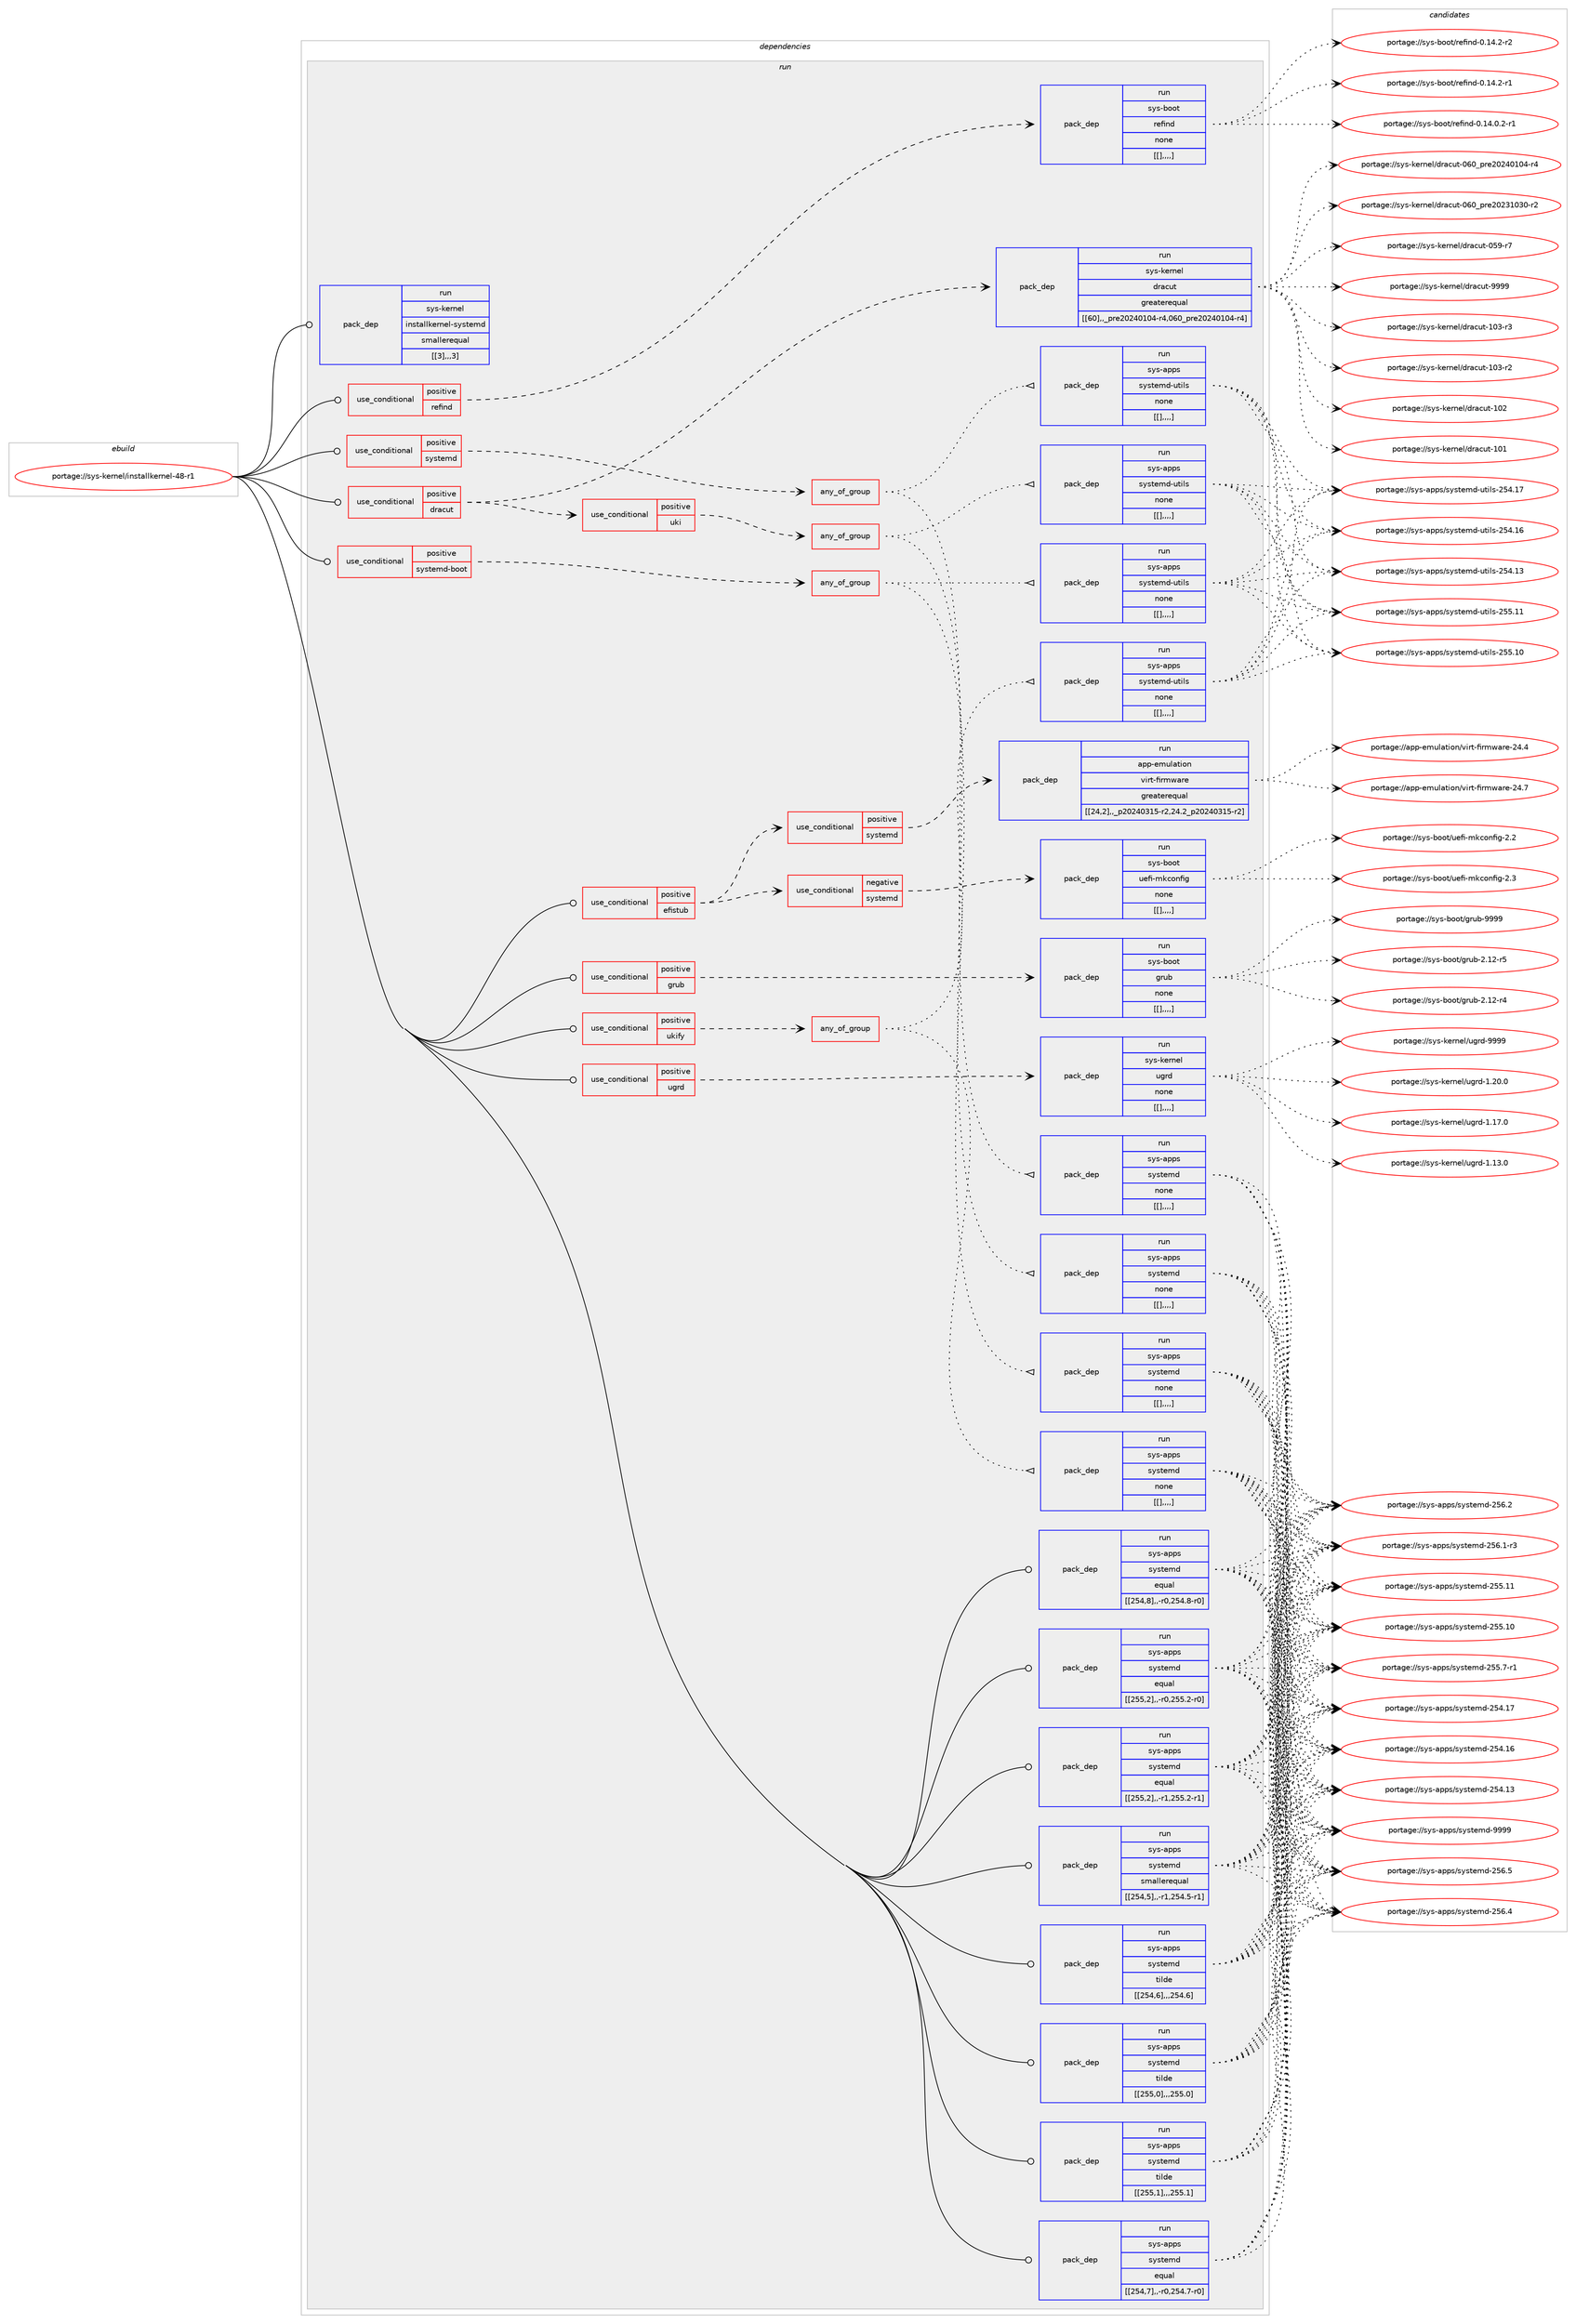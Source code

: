 digraph prolog {

# *************
# Graph options
# *************

newrank=true;
concentrate=true;
compound=true;
graph [rankdir=LR,fontname=Helvetica,fontsize=10,ranksep=1.5];#, ranksep=2.5, nodesep=0.2];
edge  [arrowhead=vee];
node  [fontname=Helvetica,fontsize=10];

# **********
# The ebuild
# **********

subgraph cluster_leftcol {
color=gray;
label=<<i>ebuild</i>>;
id [label="portage://sys-kernel/installkernel-48-r1", color=red, width=4, href="../sys-kernel/installkernel-48-r1.svg"];
}

# ****************
# The dependencies
# ****************

subgraph cluster_midcol {
color=gray;
label=<<i>dependencies</i>>;
subgraph cluster_compile {
fillcolor="#eeeeee";
style=filled;
label=<<i>compile</i>>;
}
subgraph cluster_compileandrun {
fillcolor="#eeeeee";
style=filled;
label=<<i>compile and run</i>>;
}
subgraph cluster_run {
fillcolor="#eeeeee";
style=filled;
label=<<i>run</i>>;
subgraph cond121515 {
dependency457006 [label=<<TABLE BORDER="0" CELLBORDER="1" CELLSPACING="0" CELLPADDING="4"><TR><TD ROWSPAN="3" CELLPADDING="10">use_conditional</TD></TR><TR><TD>positive</TD></TR><TR><TD>dracut</TD></TR></TABLE>>, shape=none, color=red];
subgraph pack332381 {
dependency457007 [label=<<TABLE BORDER="0" CELLBORDER="1" CELLSPACING="0" CELLPADDING="4" WIDTH="220"><TR><TD ROWSPAN="6" CELLPADDING="30">pack_dep</TD></TR><TR><TD WIDTH="110">run</TD></TR><TR><TD>sys-kernel</TD></TR><TR><TD>dracut</TD></TR><TR><TD>greaterequal</TD></TR><TR><TD>[[60],,_pre20240104-r4,060_pre20240104-r4]</TD></TR></TABLE>>, shape=none, color=blue];
}
dependency457006:e -> dependency457007:w [weight=20,style="dashed",arrowhead="vee"];
subgraph cond121516 {
dependency457008 [label=<<TABLE BORDER="0" CELLBORDER="1" CELLSPACING="0" CELLPADDING="4"><TR><TD ROWSPAN="3" CELLPADDING="10">use_conditional</TD></TR><TR><TD>positive</TD></TR><TR><TD>uki</TD></TR></TABLE>>, shape=none, color=red];
subgraph any2905 {
dependency457009 [label=<<TABLE BORDER="0" CELLBORDER="1" CELLSPACING="0" CELLPADDING="4"><TR><TD CELLPADDING="10">any_of_group</TD></TR></TABLE>>, shape=none, color=red];subgraph pack332382 {
dependency457010 [label=<<TABLE BORDER="0" CELLBORDER="1" CELLSPACING="0" CELLPADDING="4" WIDTH="220"><TR><TD ROWSPAN="6" CELLPADDING="30">pack_dep</TD></TR><TR><TD WIDTH="110">run</TD></TR><TR><TD>sys-apps</TD></TR><TR><TD>systemd</TD></TR><TR><TD>none</TD></TR><TR><TD>[[],,,,]</TD></TR></TABLE>>, shape=none, color=blue];
}
dependency457009:e -> dependency457010:w [weight=20,style="dotted",arrowhead="oinv"];
subgraph pack332383 {
dependency457011 [label=<<TABLE BORDER="0" CELLBORDER="1" CELLSPACING="0" CELLPADDING="4" WIDTH="220"><TR><TD ROWSPAN="6" CELLPADDING="30">pack_dep</TD></TR><TR><TD WIDTH="110">run</TD></TR><TR><TD>sys-apps</TD></TR><TR><TD>systemd-utils</TD></TR><TR><TD>none</TD></TR><TR><TD>[[],,,,]</TD></TR></TABLE>>, shape=none, color=blue];
}
dependency457009:e -> dependency457011:w [weight=20,style="dotted",arrowhead="oinv"];
}
dependency457008:e -> dependency457009:w [weight=20,style="dashed",arrowhead="vee"];
}
dependency457006:e -> dependency457008:w [weight=20,style="dashed",arrowhead="vee"];
}
id:e -> dependency457006:w [weight=20,style="solid",arrowhead="odot"];
subgraph cond121517 {
dependency457012 [label=<<TABLE BORDER="0" CELLBORDER="1" CELLSPACING="0" CELLPADDING="4"><TR><TD ROWSPAN="3" CELLPADDING="10">use_conditional</TD></TR><TR><TD>positive</TD></TR><TR><TD>efistub</TD></TR></TABLE>>, shape=none, color=red];
subgraph cond121518 {
dependency457013 [label=<<TABLE BORDER="0" CELLBORDER="1" CELLSPACING="0" CELLPADDING="4"><TR><TD ROWSPAN="3" CELLPADDING="10">use_conditional</TD></TR><TR><TD>positive</TD></TR><TR><TD>systemd</TD></TR></TABLE>>, shape=none, color=red];
subgraph pack332384 {
dependency457014 [label=<<TABLE BORDER="0" CELLBORDER="1" CELLSPACING="0" CELLPADDING="4" WIDTH="220"><TR><TD ROWSPAN="6" CELLPADDING="30">pack_dep</TD></TR><TR><TD WIDTH="110">run</TD></TR><TR><TD>app-emulation</TD></TR><TR><TD>virt-firmware</TD></TR><TR><TD>greaterequal</TD></TR><TR><TD>[[24,2],,_p20240315-r2,24.2_p20240315-r2]</TD></TR></TABLE>>, shape=none, color=blue];
}
dependency457013:e -> dependency457014:w [weight=20,style="dashed",arrowhead="vee"];
}
dependency457012:e -> dependency457013:w [weight=20,style="dashed",arrowhead="vee"];
subgraph cond121519 {
dependency457015 [label=<<TABLE BORDER="0" CELLBORDER="1" CELLSPACING="0" CELLPADDING="4"><TR><TD ROWSPAN="3" CELLPADDING="10">use_conditional</TD></TR><TR><TD>negative</TD></TR><TR><TD>systemd</TD></TR></TABLE>>, shape=none, color=red];
subgraph pack332385 {
dependency457016 [label=<<TABLE BORDER="0" CELLBORDER="1" CELLSPACING="0" CELLPADDING="4" WIDTH="220"><TR><TD ROWSPAN="6" CELLPADDING="30">pack_dep</TD></TR><TR><TD WIDTH="110">run</TD></TR><TR><TD>sys-boot</TD></TR><TR><TD>uefi-mkconfig</TD></TR><TR><TD>none</TD></TR><TR><TD>[[],,,,]</TD></TR></TABLE>>, shape=none, color=blue];
}
dependency457015:e -> dependency457016:w [weight=20,style="dashed",arrowhead="vee"];
}
dependency457012:e -> dependency457015:w [weight=20,style="dashed",arrowhead="vee"];
}
id:e -> dependency457012:w [weight=20,style="solid",arrowhead="odot"];
subgraph cond121520 {
dependency457017 [label=<<TABLE BORDER="0" CELLBORDER="1" CELLSPACING="0" CELLPADDING="4"><TR><TD ROWSPAN="3" CELLPADDING="10">use_conditional</TD></TR><TR><TD>positive</TD></TR><TR><TD>grub</TD></TR></TABLE>>, shape=none, color=red];
subgraph pack332386 {
dependency457018 [label=<<TABLE BORDER="0" CELLBORDER="1" CELLSPACING="0" CELLPADDING="4" WIDTH="220"><TR><TD ROWSPAN="6" CELLPADDING="30">pack_dep</TD></TR><TR><TD WIDTH="110">run</TD></TR><TR><TD>sys-boot</TD></TR><TR><TD>grub</TD></TR><TR><TD>none</TD></TR><TR><TD>[[],,,,]</TD></TR></TABLE>>, shape=none, color=blue];
}
dependency457017:e -> dependency457018:w [weight=20,style="dashed",arrowhead="vee"];
}
id:e -> dependency457017:w [weight=20,style="solid",arrowhead="odot"];
subgraph cond121521 {
dependency457019 [label=<<TABLE BORDER="0" CELLBORDER="1" CELLSPACING="0" CELLPADDING="4"><TR><TD ROWSPAN="3" CELLPADDING="10">use_conditional</TD></TR><TR><TD>positive</TD></TR><TR><TD>refind</TD></TR></TABLE>>, shape=none, color=red];
subgraph pack332387 {
dependency457020 [label=<<TABLE BORDER="0" CELLBORDER="1" CELLSPACING="0" CELLPADDING="4" WIDTH="220"><TR><TD ROWSPAN="6" CELLPADDING="30">pack_dep</TD></TR><TR><TD WIDTH="110">run</TD></TR><TR><TD>sys-boot</TD></TR><TR><TD>refind</TD></TR><TR><TD>none</TD></TR><TR><TD>[[],,,,]</TD></TR></TABLE>>, shape=none, color=blue];
}
dependency457019:e -> dependency457020:w [weight=20,style="dashed",arrowhead="vee"];
}
id:e -> dependency457019:w [weight=20,style="solid",arrowhead="odot"];
subgraph cond121522 {
dependency457021 [label=<<TABLE BORDER="0" CELLBORDER="1" CELLSPACING="0" CELLPADDING="4"><TR><TD ROWSPAN="3" CELLPADDING="10">use_conditional</TD></TR><TR><TD>positive</TD></TR><TR><TD>systemd</TD></TR></TABLE>>, shape=none, color=red];
subgraph any2906 {
dependency457022 [label=<<TABLE BORDER="0" CELLBORDER="1" CELLSPACING="0" CELLPADDING="4"><TR><TD CELLPADDING="10">any_of_group</TD></TR></TABLE>>, shape=none, color=red];subgraph pack332388 {
dependency457023 [label=<<TABLE BORDER="0" CELLBORDER="1" CELLSPACING="0" CELLPADDING="4" WIDTH="220"><TR><TD ROWSPAN="6" CELLPADDING="30">pack_dep</TD></TR><TR><TD WIDTH="110">run</TD></TR><TR><TD>sys-apps</TD></TR><TR><TD>systemd</TD></TR><TR><TD>none</TD></TR><TR><TD>[[],,,,]</TD></TR></TABLE>>, shape=none, color=blue];
}
dependency457022:e -> dependency457023:w [weight=20,style="dotted",arrowhead="oinv"];
subgraph pack332389 {
dependency457024 [label=<<TABLE BORDER="0" CELLBORDER="1" CELLSPACING="0" CELLPADDING="4" WIDTH="220"><TR><TD ROWSPAN="6" CELLPADDING="30">pack_dep</TD></TR><TR><TD WIDTH="110">run</TD></TR><TR><TD>sys-apps</TD></TR><TR><TD>systemd-utils</TD></TR><TR><TD>none</TD></TR><TR><TD>[[],,,,]</TD></TR></TABLE>>, shape=none, color=blue];
}
dependency457022:e -> dependency457024:w [weight=20,style="dotted",arrowhead="oinv"];
}
dependency457021:e -> dependency457022:w [weight=20,style="dashed",arrowhead="vee"];
}
id:e -> dependency457021:w [weight=20,style="solid",arrowhead="odot"];
subgraph cond121523 {
dependency457025 [label=<<TABLE BORDER="0" CELLBORDER="1" CELLSPACING="0" CELLPADDING="4"><TR><TD ROWSPAN="3" CELLPADDING="10">use_conditional</TD></TR><TR><TD>positive</TD></TR><TR><TD>systemd-boot</TD></TR></TABLE>>, shape=none, color=red];
subgraph any2907 {
dependency457026 [label=<<TABLE BORDER="0" CELLBORDER="1" CELLSPACING="0" CELLPADDING="4"><TR><TD CELLPADDING="10">any_of_group</TD></TR></TABLE>>, shape=none, color=red];subgraph pack332390 {
dependency457027 [label=<<TABLE BORDER="0" CELLBORDER="1" CELLSPACING="0" CELLPADDING="4" WIDTH="220"><TR><TD ROWSPAN="6" CELLPADDING="30">pack_dep</TD></TR><TR><TD WIDTH="110">run</TD></TR><TR><TD>sys-apps</TD></TR><TR><TD>systemd</TD></TR><TR><TD>none</TD></TR><TR><TD>[[],,,,]</TD></TR></TABLE>>, shape=none, color=blue];
}
dependency457026:e -> dependency457027:w [weight=20,style="dotted",arrowhead="oinv"];
subgraph pack332391 {
dependency457028 [label=<<TABLE BORDER="0" CELLBORDER="1" CELLSPACING="0" CELLPADDING="4" WIDTH="220"><TR><TD ROWSPAN="6" CELLPADDING="30">pack_dep</TD></TR><TR><TD WIDTH="110">run</TD></TR><TR><TD>sys-apps</TD></TR><TR><TD>systemd-utils</TD></TR><TR><TD>none</TD></TR><TR><TD>[[],,,,]</TD></TR></TABLE>>, shape=none, color=blue];
}
dependency457026:e -> dependency457028:w [weight=20,style="dotted",arrowhead="oinv"];
}
dependency457025:e -> dependency457026:w [weight=20,style="dashed",arrowhead="vee"];
}
id:e -> dependency457025:w [weight=20,style="solid",arrowhead="odot"];
subgraph cond121524 {
dependency457029 [label=<<TABLE BORDER="0" CELLBORDER="1" CELLSPACING="0" CELLPADDING="4"><TR><TD ROWSPAN="3" CELLPADDING="10">use_conditional</TD></TR><TR><TD>positive</TD></TR><TR><TD>ugrd</TD></TR></TABLE>>, shape=none, color=red];
subgraph pack332392 {
dependency457030 [label=<<TABLE BORDER="0" CELLBORDER="1" CELLSPACING="0" CELLPADDING="4" WIDTH="220"><TR><TD ROWSPAN="6" CELLPADDING="30">pack_dep</TD></TR><TR><TD WIDTH="110">run</TD></TR><TR><TD>sys-kernel</TD></TR><TR><TD>ugrd</TD></TR><TR><TD>none</TD></TR><TR><TD>[[],,,,]</TD></TR></TABLE>>, shape=none, color=blue];
}
dependency457029:e -> dependency457030:w [weight=20,style="dashed",arrowhead="vee"];
}
id:e -> dependency457029:w [weight=20,style="solid",arrowhead="odot"];
subgraph cond121525 {
dependency457031 [label=<<TABLE BORDER="0" CELLBORDER="1" CELLSPACING="0" CELLPADDING="4"><TR><TD ROWSPAN="3" CELLPADDING="10">use_conditional</TD></TR><TR><TD>positive</TD></TR><TR><TD>ukify</TD></TR></TABLE>>, shape=none, color=red];
subgraph any2908 {
dependency457032 [label=<<TABLE BORDER="0" CELLBORDER="1" CELLSPACING="0" CELLPADDING="4"><TR><TD CELLPADDING="10">any_of_group</TD></TR></TABLE>>, shape=none, color=red];subgraph pack332393 {
dependency457033 [label=<<TABLE BORDER="0" CELLBORDER="1" CELLSPACING="0" CELLPADDING="4" WIDTH="220"><TR><TD ROWSPAN="6" CELLPADDING="30">pack_dep</TD></TR><TR><TD WIDTH="110">run</TD></TR><TR><TD>sys-apps</TD></TR><TR><TD>systemd</TD></TR><TR><TD>none</TD></TR><TR><TD>[[],,,,]</TD></TR></TABLE>>, shape=none, color=blue];
}
dependency457032:e -> dependency457033:w [weight=20,style="dotted",arrowhead="oinv"];
subgraph pack332394 {
dependency457034 [label=<<TABLE BORDER="0" CELLBORDER="1" CELLSPACING="0" CELLPADDING="4" WIDTH="220"><TR><TD ROWSPAN="6" CELLPADDING="30">pack_dep</TD></TR><TR><TD WIDTH="110">run</TD></TR><TR><TD>sys-apps</TD></TR><TR><TD>systemd-utils</TD></TR><TR><TD>none</TD></TR><TR><TD>[[],,,,]</TD></TR></TABLE>>, shape=none, color=blue];
}
dependency457032:e -> dependency457034:w [weight=20,style="dotted",arrowhead="oinv"];
}
dependency457031:e -> dependency457032:w [weight=20,style="dashed",arrowhead="vee"];
}
id:e -> dependency457031:w [weight=20,style="solid",arrowhead="odot"];
subgraph pack332395 {
dependency457035 [label=<<TABLE BORDER="0" CELLBORDER="1" CELLSPACING="0" CELLPADDING="4" WIDTH="220"><TR><TD ROWSPAN="6" CELLPADDING="30">pack_dep</TD></TR><TR><TD WIDTH="110">run</TD></TR><TR><TD>sys-apps</TD></TR><TR><TD>systemd</TD></TR><TR><TD>equal</TD></TR><TR><TD>[[254,7],,-r0,254.7-r0]</TD></TR></TABLE>>, shape=none, color=blue];
}
id:e -> dependency457035:w [weight=20,style="solid",arrowhead="odot"];
subgraph pack332396 {
dependency457036 [label=<<TABLE BORDER="0" CELLBORDER="1" CELLSPACING="0" CELLPADDING="4" WIDTH="220"><TR><TD ROWSPAN="6" CELLPADDING="30">pack_dep</TD></TR><TR><TD WIDTH="110">run</TD></TR><TR><TD>sys-apps</TD></TR><TR><TD>systemd</TD></TR><TR><TD>equal</TD></TR><TR><TD>[[254,8],,-r0,254.8-r0]</TD></TR></TABLE>>, shape=none, color=blue];
}
id:e -> dependency457036:w [weight=20,style="solid",arrowhead="odot"];
subgraph pack332397 {
dependency457037 [label=<<TABLE BORDER="0" CELLBORDER="1" CELLSPACING="0" CELLPADDING="4" WIDTH="220"><TR><TD ROWSPAN="6" CELLPADDING="30">pack_dep</TD></TR><TR><TD WIDTH="110">run</TD></TR><TR><TD>sys-apps</TD></TR><TR><TD>systemd</TD></TR><TR><TD>equal</TD></TR><TR><TD>[[255,2],,-r0,255.2-r0]</TD></TR></TABLE>>, shape=none, color=blue];
}
id:e -> dependency457037:w [weight=20,style="solid",arrowhead="odot"];
subgraph pack332398 {
dependency457038 [label=<<TABLE BORDER="0" CELLBORDER="1" CELLSPACING="0" CELLPADDING="4" WIDTH="220"><TR><TD ROWSPAN="6" CELLPADDING="30">pack_dep</TD></TR><TR><TD WIDTH="110">run</TD></TR><TR><TD>sys-apps</TD></TR><TR><TD>systemd</TD></TR><TR><TD>equal</TD></TR><TR><TD>[[255,2],,-r1,255.2-r1]</TD></TR></TABLE>>, shape=none, color=blue];
}
id:e -> dependency457038:w [weight=20,style="solid",arrowhead="odot"];
subgraph pack332399 {
dependency457039 [label=<<TABLE BORDER="0" CELLBORDER="1" CELLSPACING="0" CELLPADDING="4" WIDTH="220"><TR><TD ROWSPAN="6" CELLPADDING="30">pack_dep</TD></TR><TR><TD WIDTH="110">run</TD></TR><TR><TD>sys-apps</TD></TR><TR><TD>systemd</TD></TR><TR><TD>smallerequal</TD></TR><TR><TD>[[254,5],,-r1,254.5-r1]</TD></TR></TABLE>>, shape=none, color=blue];
}
id:e -> dependency457039:w [weight=20,style="solid",arrowhead="odot"];
subgraph pack332400 {
dependency457040 [label=<<TABLE BORDER="0" CELLBORDER="1" CELLSPACING="0" CELLPADDING="4" WIDTH="220"><TR><TD ROWSPAN="6" CELLPADDING="30">pack_dep</TD></TR><TR><TD WIDTH="110">run</TD></TR><TR><TD>sys-apps</TD></TR><TR><TD>systemd</TD></TR><TR><TD>tilde</TD></TR><TR><TD>[[254,6],,,254.6]</TD></TR></TABLE>>, shape=none, color=blue];
}
id:e -> dependency457040:w [weight=20,style="solid",arrowhead="odot"];
subgraph pack332401 {
dependency457041 [label=<<TABLE BORDER="0" CELLBORDER="1" CELLSPACING="0" CELLPADDING="4" WIDTH="220"><TR><TD ROWSPAN="6" CELLPADDING="30">pack_dep</TD></TR><TR><TD WIDTH="110">run</TD></TR><TR><TD>sys-apps</TD></TR><TR><TD>systemd</TD></TR><TR><TD>tilde</TD></TR><TR><TD>[[255,0],,,255.0]</TD></TR></TABLE>>, shape=none, color=blue];
}
id:e -> dependency457041:w [weight=20,style="solid",arrowhead="odot"];
subgraph pack332402 {
dependency457042 [label=<<TABLE BORDER="0" CELLBORDER="1" CELLSPACING="0" CELLPADDING="4" WIDTH="220"><TR><TD ROWSPAN="6" CELLPADDING="30">pack_dep</TD></TR><TR><TD WIDTH="110">run</TD></TR><TR><TD>sys-apps</TD></TR><TR><TD>systemd</TD></TR><TR><TD>tilde</TD></TR><TR><TD>[[255,1],,,255.1]</TD></TR></TABLE>>, shape=none, color=blue];
}
id:e -> dependency457042:w [weight=20,style="solid",arrowhead="odot"];
subgraph pack332403 {
dependency457043 [label=<<TABLE BORDER="0" CELLBORDER="1" CELLSPACING="0" CELLPADDING="4" WIDTH="220"><TR><TD ROWSPAN="6" CELLPADDING="30">pack_dep</TD></TR><TR><TD WIDTH="110">run</TD></TR><TR><TD>sys-kernel</TD></TR><TR><TD>installkernel-systemd</TD></TR><TR><TD>smallerequal</TD></TR><TR><TD>[[3],,,3]</TD></TR></TABLE>>, shape=none, color=blue];
}
id:e -> dependency457043:w [weight=20,style="solid",arrowhead="odot"];
}
}

# **************
# The candidates
# **************

subgraph cluster_choices {
rank=same;
color=gray;
label=<<i>candidates</i>>;

subgraph choice332381 {
color=black;
nodesep=1;
choice115121115451071011141101011084710011497991171164557575757 [label="portage://sys-kernel/dracut-9999", color=red, width=4,href="../sys-kernel/dracut-9999.svg"];
choice11512111545107101114110101108471001149799117116454948514511451 [label="portage://sys-kernel/dracut-103-r3", color=red, width=4,href="../sys-kernel/dracut-103-r3.svg"];
choice11512111545107101114110101108471001149799117116454948514511450 [label="portage://sys-kernel/dracut-103-r2", color=red, width=4,href="../sys-kernel/dracut-103-r2.svg"];
choice1151211154510710111411010110847100114979911711645494850 [label="portage://sys-kernel/dracut-102", color=red, width=4,href="../sys-kernel/dracut-102.svg"];
choice1151211154510710111411010110847100114979911711645494849 [label="portage://sys-kernel/dracut-101", color=red, width=4,href="../sys-kernel/dracut-101.svg"];
choice11512111545107101114110101108471001149799117116454854489511211410150485052484948524511452 [label="portage://sys-kernel/dracut-060_pre20240104-r4", color=red, width=4,href="../sys-kernel/dracut-060_pre20240104-r4.svg"];
choice11512111545107101114110101108471001149799117116454854489511211410150485051494851484511450 [label="portage://sys-kernel/dracut-060_pre20231030-r2", color=red, width=4,href="../sys-kernel/dracut-060_pre20231030-r2.svg"];
choice11512111545107101114110101108471001149799117116454853574511455 [label="portage://sys-kernel/dracut-059-r7", color=red, width=4,href="../sys-kernel/dracut-059-r7.svg"];
dependency457007:e -> choice115121115451071011141101011084710011497991171164557575757:w [style=dotted,weight="100"];
dependency457007:e -> choice11512111545107101114110101108471001149799117116454948514511451:w [style=dotted,weight="100"];
dependency457007:e -> choice11512111545107101114110101108471001149799117116454948514511450:w [style=dotted,weight="100"];
dependency457007:e -> choice1151211154510710111411010110847100114979911711645494850:w [style=dotted,weight="100"];
dependency457007:e -> choice1151211154510710111411010110847100114979911711645494849:w [style=dotted,weight="100"];
dependency457007:e -> choice11512111545107101114110101108471001149799117116454854489511211410150485052484948524511452:w [style=dotted,weight="100"];
dependency457007:e -> choice11512111545107101114110101108471001149799117116454854489511211410150485051494851484511450:w [style=dotted,weight="100"];
dependency457007:e -> choice11512111545107101114110101108471001149799117116454853574511455:w [style=dotted,weight="100"];
}
subgraph choice332382 {
color=black;
nodesep=1;
choice1151211154597112112115471151211151161011091004557575757 [label="portage://sys-apps/systemd-9999", color=red, width=4,href="../sys-apps/systemd-9999.svg"];
choice115121115459711211211547115121115116101109100455053544653 [label="portage://sys-apps/systemd-256.5", color=red, width=4,href="../sys-apps/systemd-256.5.svg"];
choice115121115459711211211547115121115116101109100455053544652 [label="portage://sys-apps/systemd-256.4", color=red, width=4,href="../sys-apps/systemd-256.4.svg"];
choice115121115459711211211547115121115116101109100455053544650 [label="portage://sys-apps/systemd-256.2", color=red, width=4,href="../sys-apps/systemd-256.2.svg"];
choice1151211154597112112115471151211151161011091004550535446494511451 [label="portage://sys-apps/systemd-256.1-r3", color=red, width=4,href="../sys-apps/systemd-256.1-r3.svg"];
choice11512111545971121121154711512111511610110910045505353464949 [label="portage://sys-apps/systemd-255.11", color=red, width=4,href="../sys-apps/systemd-255.11.svg"];
choice11512111545971121121154711512111511610110910045505353464948 [label="portage://sys-apps/systemd-255.10", color=red, width=4,href="../sys-apps/systemd-255.10.svg"];
choice1151211154597112112115471151211151161011091004550535346554511449 [label="portage://sys-apps/systemd-255.7-r1", color=red, width=4,href="../sys-apps/systemd-255.7-r1.svg"];
choice11512111545971121121154711512111511610110910045505352464955 [label="portage://sys-apps/systemd-254.17", color=red, width=4,href="../sys-apps/systemd-254.17.svg"];
choice11512111545971121121154711512111511610110910045505352464954 [label="portage://sys-apps/systemd-254.16", color=red, width=4,href="../sys-apps/systemd-254.16.svg"];
choice11512111545971121121154711512111511610110910045505352464951 [label="portage://sys-apps/systemd-254.13", color=red, width=4,href="../sys-apps/systemd-254.13.svg"];
dependency457010:e -> choice1151211154597112112115471151211151161011091004557575757:w [style=dotted,weight="100"];
dependency457010:e -> choice115121115459711211211547115121115116101109100455053544653:w [style=dotted,weight="100"];
dependency457010:e -> choice115121115459711211211547115121115116101109100455053544652:w [style=dotted,weight="100"];
dependency457010:e -> choice115121115459711211211547115121115116101109100455053544650:w [style=dotted,weight="100"];
dependency457010:e -> choice1151211154597112112115471151211151161011091004550535446494511451:w [style=dotted,weight="100"];
dependency457010:e -> choice11512111545971121121154711512111511610110910045505353464949:w [style=dotted,weight="100"];
dependency457010:e -> choice11512111545971121121154711512111511610110910045505353464948:w [style=dotted,weight="100"];
dependency457010:e -> choice1151211154597112112115471151211151161011091004550535346554511449:w [style=dotted,weight="100"];
dependency457010:e -> choice11512111545971121121154711512111511610110910045505352464955:w [style=dotted,weight="100"];
dependency457010:e -> choice11512111545971121121154711512111511610110910045505352464954:w [style=dotted,weight="100"];
dependency457010:e -> choice11512111545971121121154711512111511610110910045505352464951:w [style=dotted,weight="100"];
}
subgraph choice332383 {
color=black;
nodesep=1;
choice1151211154597112112115471151211151161011091004511711610510811545505353464949 [label="portage://sys-apps/systemd-utils-255.11", color=red, width=4,href="../sys-apps/systemd-utils-255.11.svg"];
choice1151211154597112112115471151211151161011091004511711610510811545505353464948 [label="portage://sys-apps/systemd-utils-255.10", color=red, width=4,href="../sys-apps/systemd-utils-255.10.svg"];
choice1151211154597112112115471151211151161011091004511711610510811545505352464955 [label="portage://sys-apps/systemd-utils-254.17", color=red, width=4,href="../sys-apps/systemd-utils-254.17.svg"];
choice1151211154597112112115471151211151161011091004511711610510811545505352464954 [label="portage://sys-apps/systemd-utils-254.16", color=red, width=4,href="../sys-apps/systemd-utils-254.16.svg"];
choice1151211154597112112115471151211151161011091004511711610510811545505352464951 [label="portage://sys-apps/systemd-utils-254.13", color=red, width=4,href="../sys-apps/systemd-utils-254.13.svg"];
dependency457011:e -> choice1151211154597112112115471151211151161011091004511711610510811545505353464949:w [style=dotted,weight="100"];
dependency457011:e -> choice1151211154597112112115471151211151161011091004511711610510811545505353464948:w [style=dotted,weight="100"];
dependency457011:e -> choice1151211154597112112115471151211151161011091004511711610510811545505352464955:w [style=dotted,weight="100"];
dependency457011:e -> choice1151211154597112112115471151211151161011091004511711610510811545505352464954:w [style=dotted,weight="100"];
dependency457011:e -> choice1151211154597112112115471151211151161011091004511711610510811545505352464951:w [style=dotted,weight="100"];
}
subgraph choice332384 {
color=black;
nodesep=1;
choice9711211245101109117108971161051111104711810511411645102105114109119971141014550524655 [label="portage://app-emulation/virt-firmware-24.7", color=red, width=4,href="../app-emulation/virt-firmware-24.7.svg"];
choice9711211245101109117108971161051111104711810511411645102105114109119971141014550524652 [label="portage://app-emulation/virt-firmware-24.4", color=red, width=4,href="../app-emulation/virt-firmware-24.4.svg"];
dependency457014:e -> choice9711211245101109117108971161051111104711810511411645102105114109119971141014550524655:w [style=dotted,weight="100"];
dependency457014:e -> choice9711211245101109117108971161051111104711810511411645102105114109119971141014550524652:w [style=dotted,weight="100"];
}
subgraph choice332385 {
color=black;
nodesep=1;
choice115121115459811111111647117101102105451091079911111010210510345504651 [label="portage://sys-boot/uefi-mkconfig-2.3", color=red, width=4,href="../sys-boot/uefi-mkconfig-2.3.svg"];
choice115121115459811111111647117101102105451091079911111010210510345504650 [label="portage://sys-boot/uefi-mkconfig-2.2", color=red, width=4,href="../sys-boot/uefi-mkconfig-2.2.svg"];
dependency457016:e -> choice115121115459811111111647117101102105451091079911111010210510345504651:w [style=dotted,weight="100"];
dependency457016:e -> choice115121115459811111111647117101102105451091079911111010210510345504650:w [style=dotted,weight="100"];
}
subgraph choice332386 {
color=black;
nodesep=1;
choice115121115459811111111647103114117984557575757 [label="portage://sys-boot/grub-9999", color=red, width=4,href="../sys-boot/grub-9999.svg"];
choice1151211154598111111116471031141179845504649504511453 [label="portage://sys-boot/grub-2.12-r5", color=red, width=4,href="../sys-boot/grub-2.12-r5.svg"];
choice1151211154598111111116471031141179845504649504511452 [label="portage://sys-boot/grub-2.12-r4", color=red, width=4,href="../sys-boot/grub-2.12-r4.svg"];
dependency457018:e -> choice115121115459811111111647103114117984557575757:w [style=dotted,weight="100"];
dependency457018:e -> choice1151211154598111111116471031141179845504649504511453:w [style=dotted,weight="100"];
dependency457018:e -> choice1151211154598111111116471031141179845504649504511452:w [style=dotted,weight="100"];
}
subgraph choice332387 {
color=black;
nodesep=1;
choice115121115459811111111647114101102105110100454846495246504511450 [label="portage://sys-boot/refind-0.14.2-r2", color=red, width=4,href="../sys-boot/refind-0.14.2-r2.svg"];
choice115121115459811111111647114101102105110100454846495246504511449 [label="portage://sys-boot/refind-0.14.2-r1", color=red, width=4,href="../sys-boot/refind-0.14.2-r1.svg"];
choice1151211154598111111116471141011021051101004548464952464846504511449 [label="portage://sys-boot/refind-0.14.0.2-r1", color=red, width=4,href="../sys-boot/refind-0.14.0.2-r1.svg"];
dependency457020:e -> choice115121115459811111111647114101102105110100454846495246504511450:w [style=dotted,weight="100"];
dependency457020:e -> choice115121115459811111111647114101102105110100454846495246504511449:w [style=dotted,weight="100"];
dependency457020:e -> choice1151211154598111111116471141011021051101004548464952464846504511449:w [style=dotted,weight="100"];
}
subgraph choice332388 {
color=black;
nodesep=1;
choice1151211154597112112115471151211151161011091004557575757 [label="portage://sys-apps/systemd-9999", color=red, width=4,href="../sys-apps/systemd-9999.svg"];
choice115121115459711211211547115121115116101109100455053544653 [label="portage://sys-apps/systemd-256.5", color=red, width=4,href="../sys-apps/systemd-256.5.svg"];
choice115121115459711211211547115121115116101109100455053544652 [label="portage://sys-apps/systemd-256.4", color=red, width=4,href="../sys-apps/systemd-256.4.svg"];
choice115121115459711211211547115121115116101109100455053544650 [label="portage://sys-apps/systemd-256.2", color=red, width=4,href="../sys-apps/systemd-256.2.svg"];
choice1151211154597112112115471151211151161011091004550535446494511451 [label="portage://sys-apps/systemd-256.1-r3", color=red, width=4,href="../sys-apps/systemd-256.1-r3.svg"];
choice11512111545971121121154711512111511610110910045505353464949 [label="portage://sys-apps/systemd-255.11", color=red, width=4,href="../sys-apps/systemd-255.11.svg"];
choice11512111545971121121154711512111511610110910045505353464948 [label="portage://sys-apps/systemd-255.10", color=red, width=4,href="../sys-apps/systemd-255.10.svg"];
choice1151211154597112112115471151211151161011091004550535346554511449 [label="portage://sys-apps/systemd-255.7-r1", color=red, width=4,href="../sys-apps/systemd-255.7-r1.svg"];
choice11512111545971121121154711512111511610110910045505352464955 [label="portage://sys-apps/systemd-254.17", color=red, width=4,href="../sys-apps/systemd-254.17.svg"];
choice11512111545971121121154711512111511610110910045505352464954 [label="portage://sys-apps/systemd-254.16", color=red, width=4,href="../sys-apps/systemd-254.16.svg"];
choice11512111545971121121154711512111511610110910045505352464951 [label="portage://sys-apps/systemd-254.13", color=red, width=4,href="../sys-apps/systemd-254.13.svg"];
dependency457023:e -> choice1151211154597112112115471151211151161011091004557575757:w [style=dotted,weight="100"];
dependency457023:e -> choice115121115459711211211547115121115116101109100455053544653:w [style=dotted,weight="100"];
dependency457023:e -> choice115121115459711211211547115121115116101109100455053544652:w [style=dotted,weight="100"];
dependency457023:e -> choice115121115459711211211547115121115116101109100455053544650:w [style=dotted,weight="100"];
dependency457023:e -> choice1151211154597112112115471151211151161011091004550535446494511451:w [style=dotted,weight="100"];
dependency457023:e -> choice11512111545971121121154711512111511610110910045505353464949:w [style=dotted,weight="100"];
dependency457023:e -> choice11512111545971121121154711512111511610110910045505353464948:w [style=dotted,weight="100"];
dependency457023:e -> choice1151211154597112112115471151211151161011091004550535346554511449:w [style=dotted,weight="100"];
dependency457023:e -> choice11512111545971121121154711512111511610110910045505352464955:w [style=dotted,weight="100"];
dependency457023:e -> choice11512111545971121121154711512111511610110910045505352464954:w [style=dotted,weight="100"];
dependency457023:e -> choice11512111545971121121154711512111511610110910045505352464951:w [style=dotted,weight="100"];
}
subgraph choice332389 {
color=black;
nodesep=1;
choice1151211154597112112115471151211151161011091004511711610510811545505353464949 [label="portage://sys-apps/systemd-utils-255.11", color=red, width=4,href="../sys-apps/systemd-utils-255.11.svg"];
choice1151211154597112112115471151211151161011091004511711610510811545505353464948 [label="portage://sys-apps/systemd-utils-255.10", color=red, width=4,href="../sys-apps/systemd-utils-255.10.svg"];
choice1151211154597112112115471151211151161011091004511711610510811545505352464955 [label="portage://sys-apps/systemd-utils-254.17", color=red, width=4,href="../sys-apps/systemd-utils-254.17.svg"];
choice1151211154597112112115471151211151161011091004511711610510811545505352464954 [label="portage://sys-apps/systemd-utils-254.16", color=red, width=4,href="../sys-apps/systemd-utils-254.16.svg"];
choice1151211154597112112115471151211151161011091004511711610510811545505352464951 [label="portage://sys-apps/systemd-utils-254.13", color=red, width=4,href="../sys-apps/systemd-utils-254.13.svg"];
dependency457024:e -> choice1151211154597112112115471151211151161011091004511711610510811545505353464949:w [style=dotted,weight="100"];
dependency457024:e -> choice1151211154597112112115471151211151161011091004511711610510811545505353464948:w [style=dotted,weight="100"];
dependency457024:e -> choice1151211154597112112115471151211151161011091004511711610510811545505352464955:w [style=dotted,weight="100"];
dependency457024:e -> choice1151211154597112112115471151211151161011091004511711610510811545505352464954:w [style=dotted,weight="100"];
dependency457024:e -> choice1151211154597112112115471151211151161011091004511711610510811545505352464951:w [style=dotted,weight="100"];
}
subgraph choice332390 {
color=black;
nodesep=1;
choice1151211154597112112115471151211151161011091004557575757 [label="portage://sys-apps/systemd-9999", color=red, width=4,href="../sys-apps/systemd-9999.svg"];
choice115121115459711211211547115121115116101109100455053544653 [label="portage://sys-apps/systemd-256.5", color=red, width=4,href="../sys-apps/systemd-256.5.svg"];
choice115121115459711211211547115121115116101109100455053544652 [label="portage://sys-apps/systemd-256.4", color=red, width=4,href="../sys-apps/systemd-256.4.svg"];
choice115121115459711211211547115121115116101109100455053544650 [label="portage://sys-apps/systemd-256.2", color=red, width=4,href="../sys-apps/systemd-256.2.svg"];
choice1151211154597112112115471151211151161011091004550535446494511451 [label="portage://sys-apps/systemd-256.1-r3", color=red, width=4,href="../sys-apps/systemd-256.1-r3.svg"];
choice11512111545971121121154711512111511610110910045505353464949 [label="portage://sys-apps/systemd-255.11", color=red, width=4,href="../sys-apps/systemd-255.11.svg"];
choice11512111545971121121154711512111511610110910045505353464948 [label="portage://sys-apps/systemd-255.10", color=red, width=4,href="../sys-apps/systemd-255.10.svg"];
choice1151211154597112112115471151211151161011091004550535346554511449 [label="portage://sys-apps/systemd-255.7-r1", color=red, width=4,href="../sys-apps/systemd-255.7-r1.svg"];
choice11512111545971121121154711512111511610110910045505352464955 [label="portage://sys-apps/systemd-254.17", color=red, width=4,href="../sys-apps/systemd-254.17.svg"];
choice11512111545971121121154711512111511610110910045505352464954 [label="portage://sys-apps/systemd-254.16", color=red, width=4,href="../sys-apps/systemd-254.16.svg"];
choice11512111545971121121154711512111511610110910045505352464951 [label="portage://sys-apps/systemd-254.13", color=red, width=4,href="../sys-apps/systemd-254.13.svg"];
dependency457027:e -> choice1151211154597112112115471151211151161011091004557575757:w [style=dotted,weight="100"];
dependency457027:e -> choice115121115459711211211547115121115116101109100455053544653:w [style=dotted,weight="100"];
dependency457027:e -> choice115121115459711211211547115121115116101109100455053544652:w [style=dotted,weight="100"];
dependency457027:e -> choice115121115459711211211547115121115116101109100455053544650:w [style=dotted,weight="100"];
dependency457027:e -> choice1151211154597112112115471151211151161011091004550535446494511451:w [style=dotted,weight="100"];
dependency457027:e -> choice11512111545971121121154711512111511610110910045505353464949:w [style=dotted,weight="100"];
dependency457027:e -> choice11512111545971121121154711512111511610110910045505353464948:w [style=dotted,weight="100"];
dependency457027:e -> choice1151211154597112112115471151211151161011091004550535346554511449:w [style=dotted,weight="100"];
dependency457027:e -> choice11512111545971121121154711512111511610110910045505352464955:w [style=dotted,weight="100"];
dependency457027:e -> choice11512111545971121121154711512111511610110910045505352464954:w [style=dotted,weight="100"];
dependency457027:e -> choice11512111545971121121154711512111511610110910045505352464951:w [style=dotted,weight="100"];
}
subgraph choice332391 {
color=black;
nodesep=1;
choice1151211154597112112115471151211151161011091004511711610510811545505353464949 [label="portage://sys-apps/systemd-utils-255.11", color=red, width=4,href="../sys-apps/systemd-utils-255.11.svg"];
choice1151211154597112112115471151211151161011091004511711610510811545505353464948 [label="portage://sys-apps/systemd-utils-255.10", color=red, width=4,href="../sys-apps/systemd-utils-255.10.svg"];
choice1151211154597112112115471151211151161011091004511711610510811545505352464955 [label="portage://sys-apps/systemd-utils-254.17", color=red, width=4,href="../sys-apps/systemd-utils-254.17.svg"];
choice1151211154597112112115471151211151161011091004511711610510811545505352464954 [label="portage://sys-apps/systemd-utils-254.16", color=red, width=4,href="../sys-apps/systemd-utils-254.16.svg"];
choice1151211154597112112115471151211151161011091004511711610510811545505352464951 [label="portage://sys-apps/systemd-utils-254.13", color=red, width=4,href="../sys-apps/systemd-utils-254.13.svg"];
dependency457028:e -> choice1151211154597112112115471151211151161011091004511711610510811545505353464949:w [style=dotted,weight="100"];
dependency457028:e -> choice1151211154597112112115471151211151161011091004511711610510811545505353464948:w [style=dotted,weight="100"];
dependency457028:e -> choice1151211154597112112115471151211151161011091004511711610510811545505352464955:w [style=dotted,weight="100"];
dependency457028:e -> choice1151211154597112112115471151211151161011091004511711610510811545505352464954:w [style=dotted,weight="100"];
dependency457028:e -> choice1151211154597112112115471151211151161011091004511711610510811545505352464951:w [style=dotted,weight="100"];
}
subgraph choice332392 {
color=black;
nodesep=1;
choice11512111545107101114110101108471171031141004557575757 [label="portage://sys-kernel/ugrd-9999", color=red, width=4,href="../sys-kernel/ugrd-9999.svg"];
choice115121115451071011141101011084711710311410045494650484648 [label="portage://sys-kernel/ugrd-1.20.0", color=red, width=4,href="../sys-kernel/ugrd-1.20.0.svg"];
choice115121115451071011141101011084711710311410045494649554648 [label="portage://sys-kernel/ugrd-1.17.0", color=red, width=4,href="../sys-kernel/ugrd-1.17.0.svg"];
choice115121115451071011141101011084711710311410045494649514648 [label="portage://sys-kernel/ugrd-1.13.0", color=red, width=4,href="../sys-kernel/ugrd-1.13.0.svg"];
dependency457030:e -> choice11512111545107101114110101108471171031141004557575757:w [style=dotted,weight="100"];
dependency457030:e -> choice115121115451071011141101011084711710311410045494650484648:w [style=dotted,weight="100"];
dependency457030:e -> choice115121115451071011141101011084711710311410045494649554648:w [style=dotted,weight="100"];
dependency457030:e -> choice115121115451071011141101011084711710311410045494649514648:w [style=dotted,weight="100"];
}
subgraph choice332393 {
color=black;
nodesep=1;
choice1151211154597112112115471151211151161011091004557575757 [label="portage://sys-apps/systemd-9999", color=red, width=4,href="../sys-apps/systemd-9999.svg"];
choice115121115459711211211547115121115116101109100455053544653 [label="portage://sys-apps/systemd-256.5", color=red, width=4,href="../sys-apps/systemd-256.5.svg"];
choice115121115459711211211547115121115116101109100455053544652 [label="portage://sys-apps/systemd-256.4", color=red, width=4,href="../sys-apps/systemd-256.4.svg"];
choice115121115459711211211547115121115116101109100455053544650 [label="portage://sys-apps/systemd-256.2", color=red, width=4,href="../sys-apps/systemd-256.2.svg"];
choice1151211154597112112115471151211151161011091004550535446494511451 [label="portage://sys-apps/systemd-256.1-r3", color=red, width=4,href="../sys-apps/systemd-256.1-r3.svg"];
choice11512111545971121121154711512111511610110910045505353464949 [label="portage://sys-apps/systemd-255.11", color=red, width=4,href="../sys-apps/systemd-255.11.svg"];
choice11512111545971121121154711512111511610110910045505353464948 [label="portage://sys-apps/systemd-255.10", color=red, width=4,href="../sys-apps/systemd-255.10.svg"];
choice1151211154597112112115471151211151161011091004550535346554511449 [label="portage://sys-apps/systemd-255.7-r1", color=red, width=4,href="../sys-apps/systemd-255.7-r1.svg"];
choice11512111545971121121154711512111511610110910045505352464955 [label="portage://sys-apps/systemd-254.17", color=red, width=4,href="../sys-apps/systemd-254.17.svg"];
choice11512111545971121121154711512111511610110910045505352464954 [label="portage://sys-apps/systemd-254.16", color=red, width=4,href="../sys-apps/systemd-254.16.svg"];
choice11512111545971121121154711512111511610110910045505352464951 [label="portage://sys-apps/systemd-254.13", color=red, width=4,href="../sys-apps/systemd-254.13.svg"];
dependency457033:e -> choice1151211154597112112115471151211151161011091004557575757:w [style=dotted,weight="100"];
dependency457033:e -> choice115121115459711211211547115121115116101109100455053544653:w [style=dotted,weight="100"];
dependency457033:e -> choice115121115459711211211547115121115116101109100455053544652:w [style=dotted,weight="100"];
dependency457033:e -> choice115121115459711211211547115121115116101109100455053544650:w [style=dotted,weight="100"];
dependency457033:e -> choice1151211154597112112115471151211151161011091004550535446494511451:w [style=dotted,weight="100"];
dependency457033:e -> choice11512111545971121121154711512111511610110910045505353464949:w [style=dotted,weight="100"];
dependency457033:e -> choice11512111545971121121154711512111511610110910045505353464948:w [style=dotted,weight="100"];
dependency457033:e -> choice1151211154597112112115471151211151161011091004550535346554511449:w [style=dotted,weight="100"];
dependency457033:e -> choice11512111545971121121154711512111511610110910045505352464955:w [style=dotted,weight="100"];
dependency457033:e -> choice11512111545971121121154711512111511610110910045505352464954:w [style=dotted,weight="100"];
dependency457033:e -> choice11512111545971121121154711512111511610110910045505352464951:w [style=dotted,weight="100"];
}
subgraph choice332394 {
color=black;
nodesep=1;
choice1151211154597112112115471151211151161011091004511711610510811545505353464949 [label="portage://sys-apps/systemd-utils-255.11", color=red, width=4,href="../sys-apps/systemd-utils-255.11.svg"];
choice1151211154597112112115471151211151161011091004511711610510811545505353464948 [label="portage://sys-apps/systemd-utils-255.10", color=red, width=4,href="../sys-apps/systemd-utils-255.10.svg"];
choice1151211154597112112115471151211151161011091004511711610510811545505352464955 [label="portage://sys-apps/systemd-utils-254.17", color=red, width=4,href="../sys-apps/systemd-utils-254.17.svg"];
choice1151211154597112112115471151211151161011091004511711610510811545505352464954 [label="portage://sys-apps/systemd-utils-254.16", color=red, width=4,href="../sys-apps/systemd-utils-254.16.svg"];
choice1151211154597112112115471151211151161011091004511711610510811545505352464951 [label="portage://sys-apps/systemd-utils-254.13", color=red, width=4,href="../sys-apps/systemd-utils-254.13.svg"];
dependency457034:e -> choice1151211154597112112115471151211151161011091004511711610510811545505353464949:w [style=dotted,weight="100"];
dependency457034:e -> choice1151211154597112112115471151211151161011091004511711610510811545505353464948:w [style=dotted,weight="100"];
dependency457034:e -> choice1151211154597112112115471151211151161011091004511711610510811545505352464955:w [style=dotted,weight="100"];
dependency457034:e -> choice1151211154597112112115471151211151161011091004511711610510811545505352464954:w [style=dotted,weight="100"];
dependency457034:e -> choice1151211154597112112115471151211151161011091004511711610510811545505352464951:w [style=dotted,weight="100"];
}
subgraph choice332395 {
color=black;
nodesep=1;
choice1151211154597112112115471151211151161011091004557575757 [label="portage://sys-apps/systemd-9999", color=red, width=4,href="../sys-apps/systemd-9999.svg"];
choice115121115459711211211547115121115116101109100455053544653 [label="portage://sys-apps/systemd-256.5", color=red, width=4,href="../sys-apps/systemd-256.5.svg"];
choice115121115459711211211547115121115116101109100455053544652 [label="portage://sys-apps/systemd-256.4", color=red, width=4,href="../sys-apps/systemd-256.4.svg"];
choice115121115459711211211547115121115116101109100455053544650 [label="portage://sys-apps/systemd-256.2", color=red, width=4,href="../sys-apps/systemd-256.2.svg"];
choice1151211154597112112115471151211151161011091004550535446494511451 [label="portage://sys-apps/systemd-256.1-r3", color=red, width=4,href="../sys-apps/systemd-256.1-r3.svg"];
choice11512111545971121121154711512111511610110910045505353464949 [label="portage://sys-apps/systemd-255.11", color=red, width=4,href="../sys-apps/systemd-255.11.svg"];
choice11512111545971121121154711512111511610110910045505353464948 [label="portage://sys-apps/systemd-255.10", color=red, width=4,href="../sys-apps/systemd-255.10.svg"];
choice1151211154597112112115471151211151161011091004550535346554511449 [label="portage://sys-apps/systemd-255.7-r1", color=red, width=4,href="../sys-apps/systemd-255.7-r1.svg"];
choice11512111545971121121154711512111511610110910045505352464955 [label="portage://sys-apps/systemd-254.17", color=red, width=4,href="../sys-apps/systemd-254.17.svg"];
choice11512111545971121121154711512111511610110910045505352464954 [label="portage://sys-apps/systemd-254.16", color=red, width=4,href="../sys-apps/systemd-254.16.svg"];
choice11512111545971121121154711512111511610110910045505352464951 [label="portage://sys-apps/systemd-254.13", color=red, width=4,href="../sys-apps/systemd-254.13.svg"];
dependency457035:e -> choice1151211154597112112115471151211151161011091004557575757:w [style=dotted,weight="100"];
dependency457035:e -> choice115121115459711211211547115121115116101109100455053544653:w [style=dotted,weight="100"];
dependency457035:e -> choice115121115459711211211547115121115116101109100455053544652:w [style=dotted,weight="100"];
dependency457035:e -> choice115121115459711211211547115121115116101109100455053544650:w [style=dotted,weight="100"];
dependency457035:e -> choice1151211154597112112115471151211151161011091004550535446494511451:w [style=dotted,weight="100"];
dependency457035:e -> choice11512111545971121121154711512111511610110910045505353464949:w [style=dotted,weight="100"];
dependency457035:e -> choice11512111545971121121154711512111511610110910045505353464948:w [style=dotted,weight="100"];
dependency457035:e -> choice1151211154597112112115471151211151161011091004550535346554511449:w [style=dotted,weight="100"];
dependency457035:e -> choice11512111545971121121154711512111511610110910045505352464955:w [style=dotted,weight="100"];
dependency457035:e -> choice11512111545971121121154711512111511610110910045505352464954:w [style=dotted,weight="100"];
dependency457035:e -> choice11512111545971121121154711512111511610110910045505352464951:w [style=dotted,weight="100"];
}
subgraph choice332396 {
color=black;
nodesep=1;
choice1151211154597112112115471151211151161011091004557575757 [label="portage://sys-apps/systemd-9999", color=red, width=4,href="../sys-apps/systemd-9999.svg"];
choice115121115459711211211547115121115116101109100455053544653 [label="portage://sys-apps/systemd-256.5", color=red, width=4,href="../sys-apps/systemd-256.5.svg"];
choice115121115459711211211547115121115116101109100455053544652 [label="portage://sys-apps/systemd-256.4", color=red, width=4,href="../sys-apps/systemd-256.4.svg"];
choice115121115459711211211547115121115116101109100455053544650 [label="portage://sys-apps/systemd-256.2", color=red, width=4,href="../sys-apps/systemd-256.2.svg"];
choice1151211154597112112115471151211151161011091004550535446494511451 [label="portage://sys-apps/systemd-256.1-r3", color=red, width=4,href="../sys-apps/systemd-256.1-r3.svg"];
choice11512111545971121121154711512111511610110910045505353464949 [label="portage://sys-apps/systemd-255.11", color=red, width=4,href="../sys-apps/systemd-255.11.svg"];
choice11512111545971121121154711512111511610110910045505353464948 [label="portage://sys-apps/systemd-255.10", color=red, width=4,href="../sys-apps/systemd-255.10.svg"];
choice1151211154597112112115471151211151161011091004550535346554511449 [label="portage://sys-apps/systemd-255.7-r1", color=red, width=4,href="../sys-apps/systemd-255.7-r1.svg"];
choice11512111545971121121154711512111511610110910045505352464955 [label="portage://sys-apps/systemd-254.17", color=red, width=4,href="../sys-apps/systemd-254.17.svg"];
choice11512111545971121121154711512111511610110910045505352464954 [label="portage://sys-apps/systemd-254.16", color=red, width=4,href="../sys-apps/systemd-254.16.svg"];
choice11512111545971121121154711512111511610110910045505352464951 [label="portage://sys-apps/systemd-254.13", color=red, width=4,href="../sys-apps/systemd-254.13.svg"];
dependency457036:e -> choice1151211154597112112115471151211151161011091004557575757:w [style=dotted,weight="100"];
dependency457036:e -> choice115121115459711211211547115121115116101109100455053544653:w [style=dotted,weight="100"];
dependency457036:e -> choice115121115459711211211547115121115116101109100455053544652:w [style=dotted,weight="100"];
dependency457036:e -> choice115121115459711211211547115121115116101109100455053544650:w [style=dotted,weight="100"];
dependency457036:e -> choice1151211154597112112115471151211151161011091004550535446494511451:w [style=dotted,weight="100"];
dependency457036:e -> choice11512111545971121121154711512111511610110910045505353464949:w [style=dotted,weight="100"];
dependency457036:e -> choice11512111545971121121154711512111511610110910045505353464948:w [style=dotted,weight="100"];
dependency457036:e -> choice1151211154597112112115471151211151161011091004550535346554511449:w [style=dotted,weight="100"];
dependency457036:e -> choice11512111545971121121154711512111511610110910045505352464955:w [style=dotted,weight="100"];
dependency457036:e -> choice11512111545971121121154711512111511610110910045505352464954:w [style=dotted,weight="100"];
dependency457036:e -> choice11512111545971121121154711512111511610110910045505352464951:w [style=dotted,weight="100"];
}
subgraph choice332397 {
color=black;
nodesep=1;
choice1151211154597112112115471151211151161011091004557575757 [label="portage://sys-apps/systemd-9999", color=red, width=4,href="../sys-apps/systemd-9999.svg"];
choice115121115459711211211547115121115116101109100455053544653 [label="portage://sys-apps/systemd-256.5", color=red, width=4,href="../sys-apps/systemd-256.5.svg"];
choice115121115459711211211547115121115116101109100455053544652 [label="portage://sys-apps/systemd-256.4", color=red, width=4,href="../sys-apps/systemd-256.4.svg"];
choice115121115459711211211547115121115116101109100455053544650 [label="portage://sys-apps/systemd-256.2", color=red, width=4,href="../sys-apps/systemd-256.2.svg"];
choice1151211154597112112115471151211151161011091004550535446494511451 [label="portage://sys-apps/systemd-256.1-r3", color=red, width=4,href="../sys-apps/systemd-256.1-r3.svg"];
choice11512111545971121121154711512111511610110910045505353464949 [label="portage://sys-apps/systemd-255.11", color=red, width=4,href="../sys-apps/systemd-255.11.svg"];
choice11512111545971121121154711512111511610110910045505353464948 [label="portage://sys-apps/systemd-255.10", color=red, width=4,href="../sys-apps/systemd-255.10.svg"];
choice1151211154597112112115471151211151161011091004550535346554511449 [label="portage://sys-apps/systemd-255.7-r1", color=red, width=4,href="../sys-apps/systemd-255.7-r1.svg"];
choice11512111545971121121154711512111511610110910045505352464955 [label="portage://sys-apps/systemd-254.17", color=red, width=4,href="../sys-apps/systemd-254.17.svg"];
choice11512111545971121121154711512111511610110910045505352464954 [label="portage://sys-apps/systemd-254.16", color=red, width=4,href="../sys-apps/systemd-254.16.svg"];
choice11512111545971121121154711512111511610110910045505352464951 [label="portage://sys-apps/systemd-254.13", color=red, width=4,href="../sys-apps/systemd-254.13.svg"];
dependency457037:e -> choice1151211154597112112115471151211151161011091004557575757:w [style=dotted,weight="100"];
dependency457037:e -> choice115121115459711211211547115121115116101109100455053544653:w [style=dotted,weight="100"];
dependency457037:e -> choice115121115459711211211547115121115116101109100455053544652:w [style=dotted,weight="100"];
dependency457037:e -> choice115121115459711211211547115121115116101109100455053544650:w [style=dotted,weight="100"];
dependency457037:e -> choice1151211154597112112115471151211151161011091004550535446494511451:w [style=dotted,weight="100"];
dependency457037:e -> choice11512111545971121121154711512111511610110910045505353464949:w [style=dotted,weight="100"];
dependency457037:e -> choice11512111545971121121154711512111511610110910045505353464948:w [style=dotted,weight="100"];
dependency457037:e -> choice1151211154597112112115471151211151161011091004550535346554511449:w [style=dotted,weight="100"];
dependency457037:e -> choice11512111545971121121154711512111511610110910045505352464955:w [style=dotted,weight="100"];
dependency457037:e -> choice11512111545971121121154711512111511610110910045505352464954:w [style=dotted,weight="100"];
dependency457037:e -> choice11512111545971121121154711512111511610110910045505352464951:w [style=dotted,weight="100"];
}
subgraph choice332398 {
color=black;
nodesep=1;
choice1151211154597112112115471151211151161011091004557575757 [label="portage://sys-apps/systemd-9999", color=red, width=4,href="../sys-apps/systemd-9999.svg"];
choice115121115459711211211547115121115116101109100455053544653 [label="portage://sys-apps/systemd-256.5", color=red, width=4,href="../sys-apps/systemd-256.5.svg"];
choice115121115459711211211547115121115116101109100455053544652 [label="portage://sys-apps/systemd-256.4", color=red, width=4,href="../sys-apps/systemd-256.4.svg"];
choice115121115459711211211547115121115116101109100455053544650 [label="portage://sys-apps/systemd-256.2", color=red, width=4,href="../sys-apps/systemd-256.2.svg"];
choice1151211154597112112115471151211151161011091004550535446494511451 [label="portage://sys-apps/systemd-256.1-r3", color=red, width=4,href="../sys-apps/systemd-256.1-r3.svg"];
choice11512111545971121121154711512111511610110910045505353464949 [label="portage://sys-apps/systemd-255.11", color=red, width=4,href="../sys-apps/systemd-255.11.svg"];
choice11512111545971121121154711512111511610110910045505353464948 [label="portage://sys-apps/systemd-255.10", color=red, width=4,href="../sys-apps/systemd-255.10.svg"];
choice1151211154597112112115471151211151161011091004550535346554511449 [label="portage://sys-apps/systemd-255.7-r1", color=red, width=4,href="../sys-apps/systemd-255.7-r1.svg"];
choice11512111545971121121154711512111511610110910045505352464955 [label="portage://sys-apps/systemd-254.17", color=red, width=4,href="../sys-apps/systemd-254.17.svg"];
choice11512111545971121121154711512111511610110910045505352464954 [label="portage://sys-apps/systemd-254.16", color=red, width=4,href="../sys-apps/systemd-254.16.svg"];
choice11512111545971121121154711512111511610110910045505352464951 [label="portage://sys-apps/systemd-254.13", color=red, width=4,href="../sys-apps/systemd-254.13.svg"];
dependency457038:e -> choice1151211154597112112115471151211151161011091004557575757:w [style=dotted,weight="100"];
dependency457038:e -> choice115121115459711211211547115121115116101109100455053544653:w [style=dotted,weight="100"];
dependency457038:e -> choice115121115459711211211547115121115116101109100455053544652:w [style=dotted,weight="100"];
dependency457038:e -> choice115121115459711211211547115121115116101109100455053544650:w [style=dotted,weight="100"];
dependency457038:e -> choice1151211154597112112115471151211151161011091004550535446494511451:w [style=dotted,weight="100"];
dependency457038:e -> choice11512111545971121121154711512111511610110910045505353464949:w [style=dotted,weight="100"];
dependency457038:e -> choice11512111545971121121154711512111511610110910045505353464948:w [style=dotted,weight="100"];
dependency457038:e -> choice1151211154597112112115471151211151161011091004550535346554511449:w [style=dotted,weight="100"];
dependency457038:e -> choice11512111545971121121154711512111511610110910045505352464955:w [style=dotted,weight="100"];
dependency457038:e -> choice11512111545971121121154711512111511610110910045505352464954:w [style=dotted,weight="100"];
dependency457038:e -> choice11512111545971121121154711512111511610110910045505352464951:w [style=dotted,weight="100"];
}
subgraph choice332399 {
color=black;
nodesep=1;
choice1151211154597112112115471151211151161011091004557575757 [label="portage://sys-apps/systemd-9999", color=red, width=4,href="../sys-apps/systemd-9999.svg"];
choice115121115459711211211547115121115116101109100455053544653 [label="portage://sys-apps/systemd-256.5", color=red, width=4,href="../sys-apps/systemd-256.5.svg"];
choice115121115459711211211547115121115116101109100455053544652 [label="portage://sys-apps/systemd-256.4", color=red, width=4,href="../sys-apps/systemd-256.4.svg"];
choice115121115459711211211547115121115116101109100455053544650 [label="portage://sys-apps/systemd-256.2", color=red, width=4,href="../sys-apps/systemd-256.2.svg"];
choice1151211154597112112115471151211151161011091004550535446494511451 [label="portage://sys-apps/systemd-256.1-r3", color=red, width=4,href="../sys-apps/systemd-256.1-r3.svg"];
choice11512111545971121121154711512111511610110910045505353464949 [label="portage://sys-apps/systemd-255.11", color=red, width=4,href="../sys-apps/systemd-255.11.svg"];
choice11512111545971121121154711512111511610110910045505353464948 [label="portage://sys-apps/systemd-255.10", color=red, width=4,href="../sys-apps/systemd-255.10.svg"];
choice1151211154597112112115471151211151161011091004550535346554511449 [label="portage://sys-apps/systemd-255.7-r1", color=red, width=4,href="../sys-apps/systemd-255.7-r1.svg"];
choice11512111545971121121154711512111511610110910045505352464955 [label="portage://sys-apps/systemd-254.17", color=red, width=4,href="../sys-apps/systemd-254.17.svg"];
choice11512111545971121121154711512111511610110910045505352464954 [label="portage://sys-apps/systemd-254.16", color=red, width=4,href="../sys-apps/systemd-254.16.svg"];
choice11512111545971121121154711512111511610110910045505352464951 [label="portage://sys-apps/systemd-254.13", color=red, width=4,href="../sys-apps/systemd-254.13.svg"];
dependency457039:e -> choice1151211154597112112115471151211151161011091004557575757:w [style=dotted,weight="100"];
dependency457039:e -> choice115121115459711211211547115121115116101109100455053544653:w [style=dotted,weight="100"];
dependency457039:e -> choice115121115459711211211547115121115116101109100455053544652:w [style=dotted,weight="100"];
dependency457039:e -> choice115121115459711211211547115121115116101109100455053544650:w [style=dotted,weight="100"];
dependency457039:e -> choice1151211154597112112115471151211151161011091004550535446494511451:w [style=dotted,weight="100"];
dependency457039:e -> choice11512111545971121121154711512111511610110910045505353464949:w [style=dotted,weight="100"];
dependency457039:e -> choice11512111545971121121154711512111511610110910045505353464948:w [style=dotted,weight="100"];
dependency457039:e -> choice1151211154597112112115471151211151161011091004550535346554511449:w [style=dotted,weight="100"];
dependency457039:e -> choice11512111545971121121154711512111511610110910045505352464955:w [style=dotted,weight="100"];
dependency457039:e -> choice11512111545971121121154711512111511610110910045505352464954:w [style=dotted,weight="100"];
dependency457039:e -> choice11512111545971121121154711512111511610110910045505352464951:w [style=dotted,weight="100"];
}
subgraph choice332400 {
color=black;
nodesep=1;
choice1151211154597112112115471151211151161011091004557575757 [label="portage://sys-apps/systemd-9999", color=red, width=4,href="../sys-apps/systemd-9999.svg"];
choice115121115459711211211547115121115116101109100455053544653 [label="portage://sys-apps/systemd-256.5", color=red, width=4,href="../sys-apps/systemd-256.5.svg"];
choice115121115459711211211547115121115116101109100455053544652 [label="portage://sys-apps/systemd-256.4", color=red, width=4,href="../sys-apps/systemd-256.4.svg"];
choice115121115459711211211547115121115116101109100455053544650 [label="portage://sys-apps/systemd-256.2", color=red, width=4,href="../sys-apps/systemd-256.2.svg"];
choice1151211154597112112115471151211151161011091004550535446494511451 [label="portage://sys-apps/systemd-256.1-r3", color=red, width=4,href="../sys-apps/systemd-256.1-r3.svg"];
choice11512111545971121121154711512111511610110910045505353464949 [label="portage://sys-apps/systemd-255.11", color=red, width=4,href="../sys-apps/systemd-255.11.svg"];
choice11512111545971121121154711512111511610110910045505353464948 [label="portage://sys-apps/systemd-255.10", color=red, width=4,href="../sys-apps/systemd-255.10.svg"];
choice1151211154597112112115471151211151161011091004550535346554511449 [label="portage://sys-apps/systemd-255.7-r1", color=red, width=4,href="../sys-apps/systemd-255.7-r1.svg"];
choice11512111545971121121154711512111511610110910045505352464955 [label="portage://sys-apps/systemd-254.17", color=red, width=4,href="../sys-apps/systemd-254.17.svg"];
choice11512111545971121121154711512111511610110910045505352464954 [label="portage://sys-apps/systemd-254.16", color=red, width=4,href="../sys-apps/systemd-254.16.svg"];
choice11512111545971121121154711512111511610110910045505352464951 [label="portage://sys-apps/systemd-254.13", color=red, width=4,href="../sys-apps/systemd-254.13.svg"];
dependency457040:e -> choice1151211154597112112115471151211151161011091004557575757:w [style=dotted,weight="100"];
dependency457040:e -> choice115121115459711211211547115121115116101109100455053544653:w [style=dotted,weight="100"];
dependency457040:e -> choice115121115459711211211547115121115116101109100455053544652:w [style=dotted,weight="100"];
dependency457040:e -> choice115121115459711211211547115121115116101109100455053544650:w [style=dotted,weight="100"];
dependency457040:e -> choice1151211154597112112115471151211151161011091004550535446494511451:w [style=dotted,weight="100"];
dependency457040:e -> choice11512111545971121121154711512111511610110910045505353464949:w [style=dotted,weight="100"];
dependency457040:e -> choice11512111545971121121154711512111511610110910045505353464948:w [style=dotted,weight="100"];
dependency457040:e -> choice1151211154597112112115471151211151161011091004550535346554511449:w [style=dotted,weight="100"];
dependency457040:e -> choice11512111545971121121154711512111511610110910045505352464955:w [style=dotted,weight="100"];
dependency457040:e -> choice11512111545971121121154711512111511610110910045505352464954:w [style=dotted,weight="100"];
dependency457040:e -> choice11512111545971121121154711512111511610110910045505352464951:w [style=dotted,weight="100"];
}
subgraph choice332401 {
color=black;
nodesep=1;
choice1151211154597112112115471151211151161011091004557575757 [label="portage://sys-apps/systemd-9999", color=red, width=4,href="../sys-apps/systemd-9999.svg"];
choice115121115459711211211547115121115116101109100455053544653 [label="portage://sys-apps/systemd-256.5", color=red, width=4,href="../sys-apps/systemd-256.5.svg"];
choice115121115459711211211547115121115116101109100455053544652 [label="portage://sys-apps/systemd-256.4", color=red, width=4,href="../sys-apps/systemd-256.4.svg"];
choice115121115459711211211547115121115116101109100455053544650 [label="portage://sys-apps/systemd-256.2", color=red, width=4,href="../sys-apps/systemd-256.2.svg"];
choice1151211154597112112115471151211151161011091004550535446494511451 [label="portage://sys-apps/systemd-256.1-r3", color=red, width=4,href="../sys-apps/systemd-256.1-r3.svg"];
choice11512111545971121121154711512111511610110910045505353464949 [label="portage://sys-apps/systemd-255.11", color=red, width=4,href="../sys-apps/systemd-255.11.svg"];
choice11512111545971121121154711512111511610110910045505353464948 [label="portage://sys-apps/systemd-255.10", color=red, width=4,href="../sys-apps/systemd-255.10.svg"];
choice1151211154597112112115471151211151161011091004550535346554511449 [label="portage://sys-apps/systemd-255.7-r1", color=red, width=4,href="../sys-apps/systemd-255.7-r1.svg"];
choice11512111545971121121154711512111511610110910045505352464955 [label="portage://sys-apps/systemd-254.17", color=red, width=4,href="../sys-apps/systemd-254.17.svg"];
choice11512111545971121121154711512111511610110910045505352464954 [label="portage://sys-apps/systemd-254.16", color=red, width=4,href="../sys-apps/systemd-254.16.svg"];
choice11512111545971121121154711512111511610110910045505352464951 [label="portage://sys-apps/systemd-254.13", color=red, width=4,href="../sys-apps/systemd-254.13.svg"];
dependency457041:e -> choice1151211154597112112115471151211151161011091004557575757:w [style=dotted,weight="100"];
dependency457041:e -> choice115121115459711211211547115121115116101109100455053544653:w [style=dotted,weight="100"];
dependency457041:e -> choice115121115459711211211547115121115116101109100455053544652:w [style=dotted,weight="100"];
dependency457041:e -> choice115121115459711211211547115121115116101109100455053544650:w [style=dotted,weight="100"];
dependency457041:e -> choice1151211154597112112115471151211151161011091004550535446494511451:w [style=dotted,weight="100"];
dependency457041:e -> choice11512111545971121121154711512111511610110910045505353464949:w [style=dotted,weight="100"];
dependency457041:e -> choice11512111545971121121154711512111511610110910045505353464948:w [style=dotted,weight="100"];
dependency457041:e -> choice1151211154597112112115471151211151161011091004550535346554511449:w [style=dotted,weight="100"];
dependency457041:e -> choice11512111545971121121154711512111511610110910045505352464955:w [style=dotted,weight="100"];
dependency457041:e -> choice11512111545971121121154711512111511610110910045505352464954:w [style=dotted,weight="100"];
dependency457041:e -> choice11512111545971121121154711512111511610110910045505352464951:w [style=dotted,weight="100"];
}
subgraph choice332402 {
color=black;
nodesep=1;
choice1151211154597112112115471151211151161011091004557575757 [label="portage://sys-apps/systemd-9999", color=red, width=4,href="../sys-apps/systemd-9999.svg"];
choice115121115459711211211547115121115116101109100455053544653 [label="portage://sys-apps/systemd-256.5", color=red, width=4,href="../sys-apps/systemd-256.5.svg"];
choice115121115459711211211547115121115116101109100455053544652 [label="portage://sys-apps/systemd-256.4", color=red, width=4,href="../sys-apps/systemd-256.4.svg"];
choice115121115459711211211547115121115116101109100455053544650 [label="portage://sys-apps/systemd-256.2", color=red, width=4,href="../sys-apps/systemd-256.2.svg"];
choice1151211154597112112115471151211151161011091004550535446494511451 [label="portage://sys-apps/systemd-256.1-r3", color=red, width=4,href="../sys-apps/systemd-256.1-r3.svg"];
choice11512111545971121121154711512111511610110910045505353464949 [label="portage://sys-apps/systemd-255.11", color=red, width=4,href="../sys-apps/systemd-255.11.svg"];
choice11512111545971121121154711512111511610110910045505353464948 [label="portage://sys-apps/systemd-255.10", color=red, width=4,href="../sys-apps/systemd-255.10.svg"];
choice1151211154597112112115471151211151161011091004550535346554511449 [label="portage://sys-apps/systemd-255.7-r1", color=red, width=4,href="../sys-apps/systemd-255.7-r1.svg"];
choice11512111545971121121154711512111511610110910045505352464955 [label="portage://sys-apps/systemd-254.17", color=red, width=4,href="../sys-apps/systemd-254.17.svg"];
choice11512111545971121121154711512111511610110910045505352464954 [label="portage://sys-apps/systemd-254.16", color=red, width=4,href="../sys-apps/systemd-254.16.svg"];
choice11512111545971121121154711512111511610110910045505352464951 [label="portage://sys-apps/systemd-254.13", color=red, width=4,href="../sys-apps/systemd-254.13.svg"];
dependency457042:e -> choice1151211154597112112115471151211151161011091004557575757:w [style=dotted,weight="100"];
dependency457042:e -> choice115121115459711211211547115121115116101109100455053544653:w [style=dotted,weight="100"];
dependency457042:e -> choice115121115459711211211547115121115116101109100455053544652:w [style=dotted,weight="100"];
dependency457042:e -> choice115121115459711211211547115121115116101109100455053544650:w [style=dotted,weight="100"];
dependency457042:e -> choice1151211154597112112115471151211151161011091004550535446494511451:w [style=dotted,weight="100"];
dependency457042:e -> choice11512111545971121121154711512111511610110910045505353464949:w [style=dotted,weight="100"];
dependency457042:e -> choice11512111545971121121154711512111511610110910045505353464948:w [style=dotted,weight="100"];
dependency457042:e -> choice1151211154597112112115471151211151161011091004550535346554511449:w [style=dotted,weight="100"];
dependency457042:e -> choice11512111545971121121154711512111511610110910045505352464955:w [style=dotted,weight="100"];
dependency457042:e -> choice11512111545971121121154711512111511610110910045505352464954:w [style=dotted,weight="100"];
dependency457042:e -> choice11512111545971121121154711512111511610110910045505352464951:w [style=dotted,weight="100"];
}
subgraph choice332403 {
color=black;
nodesep=1;
}
}

}
